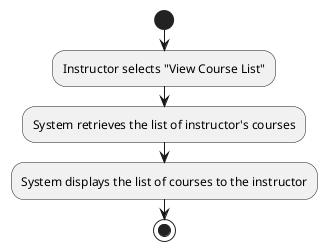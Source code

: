 @startuml
start
:Instructor selects "View Course List";
:System retrieves the list of instructor's courses;
:System displays the list of courses to the instructor;
stop
@enduml

